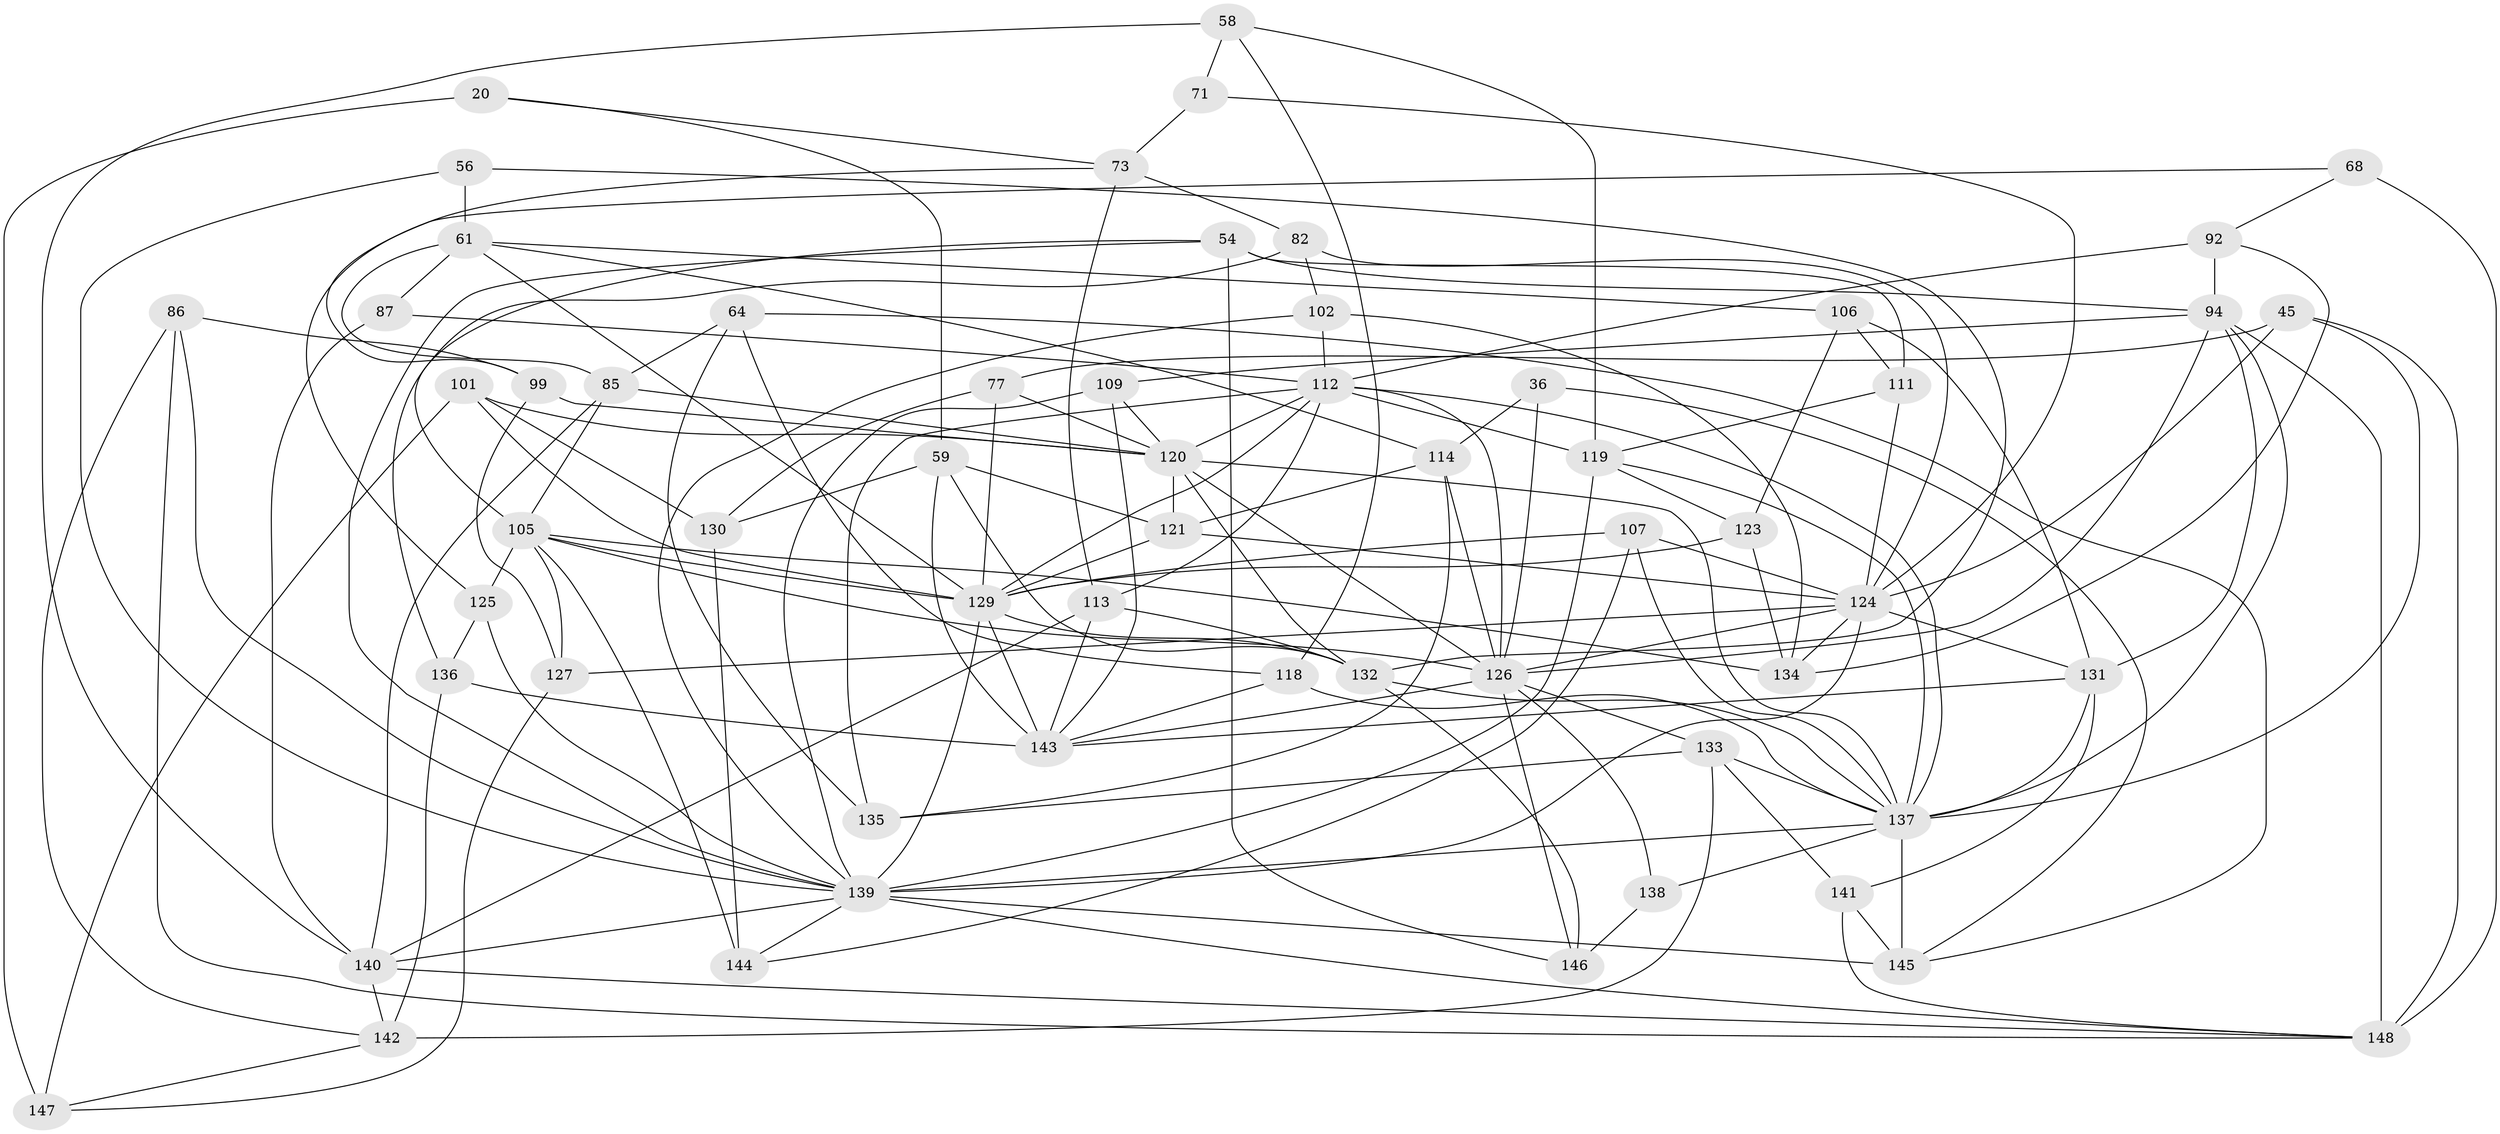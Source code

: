 // original degree distribution, {4: 1.0}
// Generated by graph-tools (version 1.1) at 2025/03/03/04/25 22:03:39]
// undirected, 59 vertices, 159 edges
graph export_dot {
graph [start="1"]
  node [color=gray90,style=filled];
  20;
  36;
  45;
  54 [super="+24"];
  56;
  58;
  59 [super="+34"];
  61 [super="+41"];
  64;
  68;
  71;
  73 [super="+67"];
  77 [super="+29"];
  82;
  85 [super="+79"];
  86;
  87;
  92 [super="+33+69"];
  94 [super="+30+32"];
  99;
  101 [super="+21"];
  102;
  105 [super="+40+50"];
  106;
  107 [super="+74"];
  109;
  111;
  112 [super="+1+84+75+48+55"];
  113 [super="+65"];
  114 [super="+93"];
  118 [super="+116"];
  119 [super="+91+44+104"];
  120 [super="+88"];
  121 [super="+12+110"];
  123;
  124 [super="+19+25+89+95"];
  125;
  126 [super="+46+103+83"];
  127;
  129 [super="+17+49+98"];
  130;
  131 [super="+52"];
  132 [super="+97+117"];
  133 [super="+43"];
  134 [super="+80"];
  135;
  136;
  137 [super="+2+78+13+28+81+90"];
  138;
  139 [super="+57+62+96"];
  140 [super="+72"];
  141;
  142 [super="+53"];
  143 [super="+128"];
  144;
  145 [super="+115"];
  146 [super="+4"];
  147 [super="+16"];
  148 [super="+60+100+122"];
  20 -- 147 [weight=2];
  20 -- 73;
  20 -- 59;
  36 -- 114;
  36 -- 145 [weight=2];
  36 -- 126;
  45 -- 137;
  45 -- 77;
  45 -- 148;
  45 -- 124;
  54 -- 146 [weight=2];
  54 -- 94;
  54 -- 111;
  54 -- 105;
  54 -- 139;
  56 -- 132;
  56 -- 61 [weight=2];
  56 -- 139;
  58 -- 71;
  58 -- 118;
  58 -- 119;
  58 -- 140;
  59 -- 143 [weight=2];
  59 -- 121;
  59 -- 130;
  59 -- 132;
  61 -- 87 [weight=2];
  61 -- 114;
  61 -- 106;
  61 -- 129;
  61 -- 85;
  64 -- 135;
  64 -- 118;
  64 -- 145;
  64 -- 85;
  68 -- 148 [weight=2];
  68 -- 125;
  68 -- 92;
  71 -- 73 [weight=2];
  71 -- 124;
  73 -- 99;
  73 -- 82;
  73 -- 113;
  77 -- 120 [weight=2];
  77 -- 129 [weight=2];
  77 -- 130;
  82 -- 136;
  82 -- 102;
  82 -- 124;
  85 -- 105;
  85 -- 140 [weight=2];
  85 -- 120;
  86 -- 99;
  86 -- 148;
  86 -- 142;
  86 -- 139;
  87 -- 112;
  87 -- 140;
  92 -- 134 [weight=2];
  92 -- 112 [weight=2];
  92 -- 94 [weight=3];
  94 -- 148 [weight=3];
  94 -- 131;
  94 -- 137 [weight=2];
  94 -- 109;
  94 -- 126;
  99 -- 127;
  99 -- 120;
  101 -- 147 [weight=2];
  101 -- 130;
  101 -- 129 [weight=2];
  101 -- 120;
  102 -- 112;
  102 -- 134;
  102 -- 139;
  105 -- 144;
  105 -- 129;
  105 -- 127;
  105 -- 125;
  105 -- 134;
  105 -- 126;
  106 -- 111;
  106 -- 123;
  106 -- 131;
  107 -- 129 [weight=2];
  107 -- 144;
  107 -- 124 [weight=2];
  107 -- 137;
  109 -- 143;
  109 -- 120;
  109 -- 139;
  111 -- 124;
  111 -- 119;
  112 -- 129 [weight=3];
  112 -- 119 [weight=3];
  112 -- 137 [weight=2];
  112 -- 135;
  112 -- 113 [weight=2];
  112 -- 120;
  112 -- 126 [weight=2];
  113 -- 143;
  113 -- 132;
  113 -- 140;
  114 -- 135;
  114 -- 121 [weight=2];
  114 -- 126;
  118 -- 137 [weight=3];
  118 -- 143;
  119 -- 123;
  119 -- 137 [weight=2];
  119 -- 139 [weight=2];
  120 -- 121 [weight=4];
  120 -- 132 [weight=2];
  120 -- 137 [weight=2];
  120 -- 126;
  121 -- 129;
  121 -- 124 [weight=2];
  123 -- 134;
  123 -- 129;
  124 -- 134;
  124 -- 127;
  124 -- 126;
  124 -- 131;
  124 -- 139 [weight=2];
  125 -- 139;
  125 -- 136;
  126 -- 146;
  126 -- 133;
  126 -- 138;
  126 -- 143;
  127 -- 147;
  129 -- 143 [weight=2];
  129 -- 132 [weight=2];
  129 -- 139;
  130 -- 144;
  131 -- 141;
  131 -- 137;
  131 -- 143;
  132 -- 146;
  132 -- 137 [weight=2];
  133 -- 141;
  133 -- 137;
  133 -- 142 [weight=2];
  133 -- 135;
  136 -- 142;
  136 -- 143;
  137 -- 145 [weight=3];
  137 -- 138;
  137 -- 139;
  138 -- 146 [weight=2];
  139 -- 140;
  139 -- 144;
  139 -- 148;
  139 -- 145;
  140 -- 148;
  140 -- 142;
  141 -- 148;
  141 -- 145;
  142 -- 147;
}
